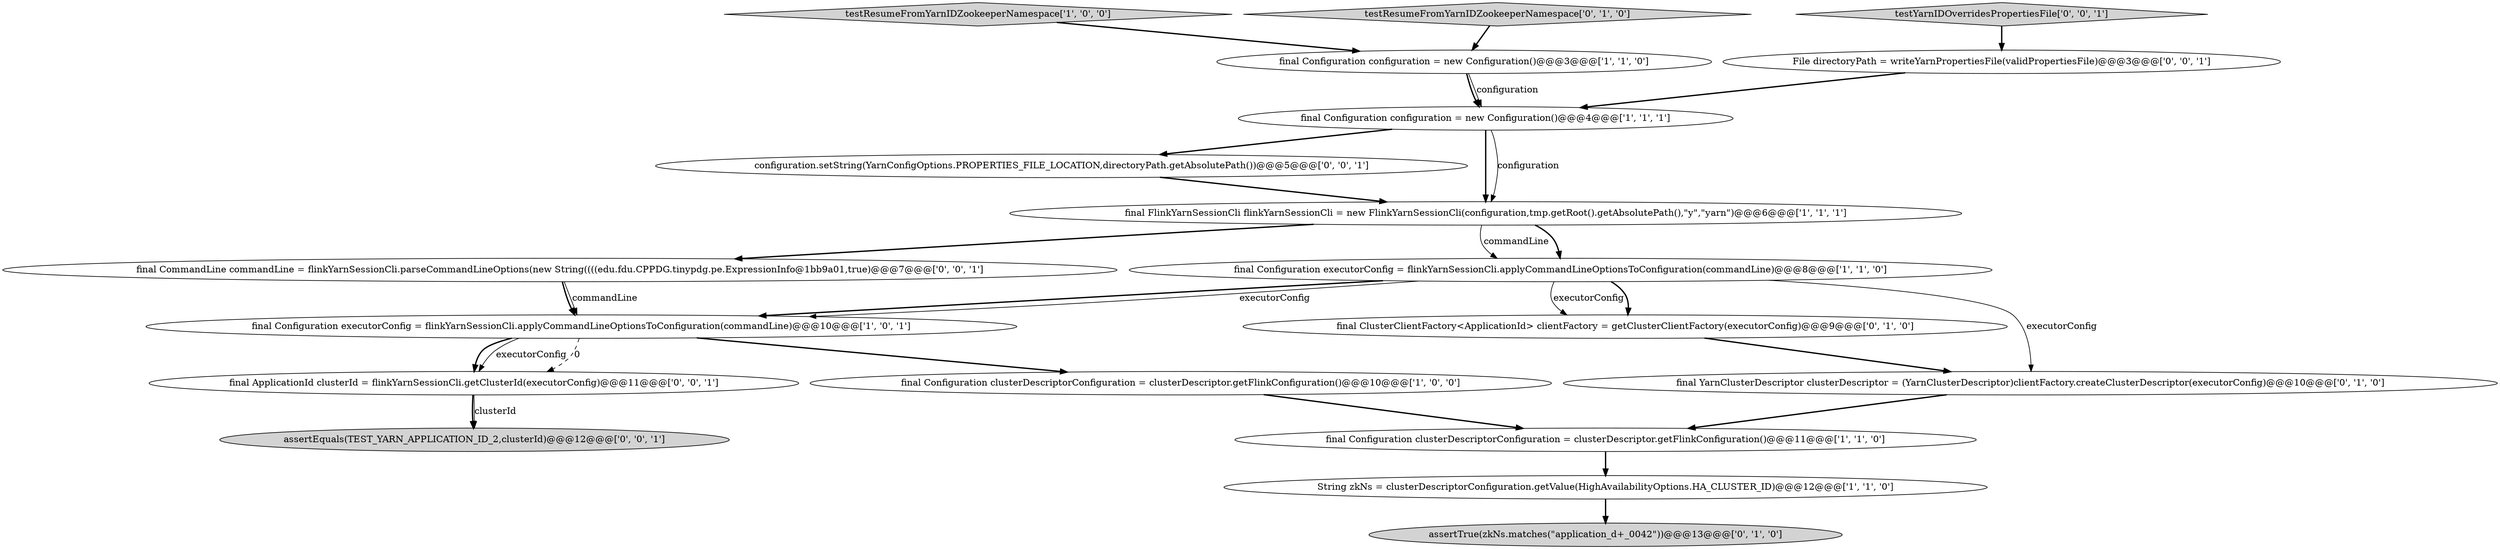digraph {
6 [style = filled, label = "testResumeFromYarnIDZookeeperNamespace['1', '0', '0']", fillcolor = lightgray, shape = diamond image = "AAA0AAABBB1BBB"];
13 [style = filled, label = "configuration.setString(YarnConfigOptions.PROPERTIES_FILE_LOCATION,directoryPath.getAbsolutePath())@@@5@@@['0', '0', '1']", fillcolor = white, shape = ellipse image = "AAA0AAABBB3BBB"];
7 [style = filled, label = "final Configuration executorConfig = flinkYarnSessionCli.applyCommandLineOptionsToConfiguration(commandLine)@@@10@@@['1', '0', '1']", fillcolor = white, shape = ellipse image = "AAA0AAABBB1BBB"];
12 [style = filled, label = "final YarnClusterDescriptor clusterDescriptor = (YarnClusterDescriptor)clientFactory.createClusterDescriptor(executorConfig)@@@10@@@['0', '1', '0']", fillcolor = white, shape = ellipse image = "AAA1AAABBB2BBB"];
5 [style = filled, label = "final Configuration clusterDescriptorConfiguration = clusterDescriptor.getFlinkConfiguration()@@@10@@@['1', '0', '0']", fillcolor = white, shape = ellipse image = "AAA0AAABBB1BBB"];
9 [style = filled, label = "assertTrue(zkNs.matches(\"application_\d+_0042\"))@@@13@@@['0', '1', '0']", fillcolor = lightgray, shape = ellipse image = "AAA0AAABBB2BBB"];
18 [style = filled, label = "testYarnIDOverridesPropertiesFile['0', '0', '1']", fillcolor = lightgray, shape = diamond image = "AAA0AAABBB3BBB"];
1 [style = filled, label = "String zkNs = clusterDescriptorConfiguration.getValue(HighAvailabilityOptions.HA_CLUSTER_ID)@@@12@@@['1', '1', '0']", fillcolor = white, shape = ellipse image = "AAA0AAABBB1BBB"];
8 [style = filled, label = "final FlinkYarnSessionCli flinkYarnSessionCli = new FlinkYarnSessionCli(configuration,tmp.getRoot().getAbsolutePath(),\"y\",\"yarn\")@@@6@@@['1', '1', '1']", fillcolor = white, shape = ellipse image = "AAA0AAABBB1BBB"];
3 [style = filled, label = "final Configuration configuration = new Configuration()@@@3@@@['1', '1', '0']", fillcolor = white, shape = ellipse image = "AAA0AAABBB1BBB"];
2 [style = filled, label = "final Configuration clusterDescriptorConfiguration = clusterDescriptor.getFlinkConfiguration()@@@11@@@['1', '1', '0']", fillcolor = white, shape = ellipse image = "AAA0AAABBB1BBB"];
15 [style = filled, label = "assertEquals(TEST_YARN_APPLICATION_ID_2,clusterId)@@@12@@@['0', '0', '1']", fillcolor = lightgray, shape = ellipse image = "AAA0AAABBB3BBB"];
0 [style = filled, label = "final Configuration configuration = new Configuration()@@@4@@@['1', '1', '1']", fillcolor = white, shape = ellipse image = "AAA0AAABBB1BBB"];
10 [style = filled, label = "final ClusterClientFactory<ApplicationId> clientFactory = getClusterClientFactory(executorConfig)@@@9@@@['0', '1', '0']", fillcolor = white, shape = ellipse image = "AAA0AAABBB2BBB"];
14 [style = filled, label = "final CommandLine commandLine = flinkYarnSessionCli.parseCommandLineOptions(new String((((edu.fdu.CPPDG.tinypdg.pe.ExpressionInfo@1bb9a01,true)@@@7@@@['0', '0', '1']", fillcolor = white, shape = ellipse image = "AAA0AAABBB3BBB"];
16 [style = filled, label = "final ApplicationId clusterId = flinkYarnSessionCli.getClusterId(executorConfig)@@@11@@@['0', '0', '1']", fillcolor = white, shape = ellipse image = "AAA0AAABBB3BBB"];
17 [style = filled, label = "File directoryPath = writeYarnPropertiesFile(validPropertiesFile)@@@3@@@['0', '0', '1']", fillcolor = white, shape = ellipse image = "AAA0AAABBB3BBB"];
4 [style = filled, label = "final Configuration executorConfig = flinkYarnSessionCli.applyCommandLineOptionsToConfiguration(commandLine)@@@8@@@['1', '1', '0']", fillcolor = white, shape = ellipse image = "AAA0AAABBB1BBB"];
11 [style = filled, label = "testResumeFromYarnIDZookeeperNamespace['0', '1', '0']", fillcolor = lightgray, shape = diamond image = "AAA0AAABBB2BBB"];
5->2 [style = bold, label=""];
11->3 [style = bold, label=""];
8->14 [style = bold, label=""];
14->7 [style = bold, label=""];
3->0 [style = solid, label="configuration"];
16->15 [style = solid, label="clusterId"];
4->7 [style = bold, label=""];
1->9 [style = bold, label=""];
8->4 [style = bold, label=""];
12->2 [style = bold, label=""];
7->16 [style = bold, label=""];
16->15 [style = bold, label=""];
0->8 [style = bold, label=""];
4->7 [style = solid, label="executorConfig"];
7->16 [style = solid, label="executorConfig"];
0->13 [style = bold, label=""];
10->12 [style = bold, label=""];
8->4 [style = solid, label="commandLine"];
14->7 [style = solid, label="commandLine"];
3->0 [style = bold, label=""];
2->1 [style = bold, label=""];
6->3 [style = bold, label=""];
4->10 [style = solid, label="executorConfig"];
4->12 [style = solid, label="executorConfig"];
0->8 [style = solid, label="configuration"];
7->5 [style = bold, label=""];
4->10 [style = bold, label=""];
18->17 [style = bold, label=""];
7->16 [style = dashed, label="0"];
13->8 [style = bold, label=""];
17->0 [style = bold, label=""];
}
